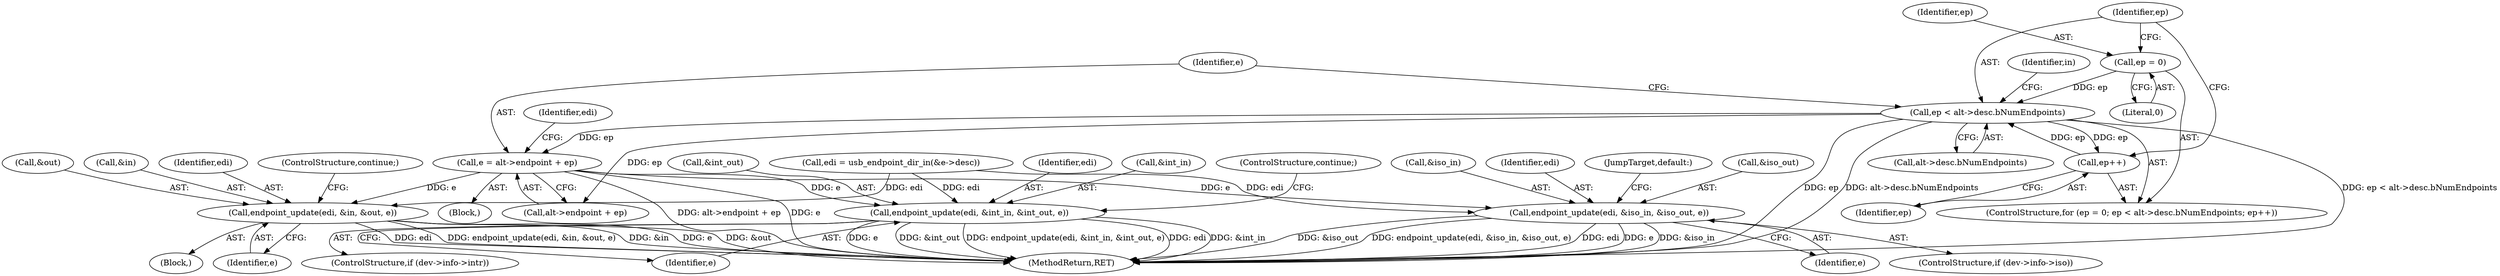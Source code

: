 digraph "0_linux_7c80f9e4a588f1925b07134bb2e3689335f6c6d8@integer" {
"1000179" [label="(Call,e = alt->endpoint + ep)"];
"1000167" [label="(Call,ep < alt->desc.bNumEndpoints)"];
"1000174" [label="(Call,ep++)"];
"1000164" [label="(Call,ep = 0)"];
"1000201" [label="(Call,endpoint_update(edi, &in, &out, e))"];
"1000216" [label="(Call,endpoint_update(edi, &int_in, &int_out, e))"];
"1000231" [label="(Call,endpoint_update(edi, &iso_in, &iso_out, e))"];
"1000175" [label="(Identifier,ep)"];
"1000180" [label="(Identifier,e)"];
"1000237" [label="(Identifier,e)"];
"1000168" [label="(Identifier,ep)"];
"1000235" [label="(Call,&iso_out)"];
"1000163" [label="(ControlStructure,for (ep = 0; ep < alt->desc.bNumEndpoints; ep++))"];
"1000186" [label="(Call,edi = usb_endpoint_dir_in(&e->desc))"];
"1000203" [label="(Call,&in)"];
"1000176" [label="(Block,)"];
"1000223" [label="(ControlStructure,continue;)"];
"1000216" [label="(Call,endpoint_update(edi, &int_in, &int_out, e))"];
"1000164" [label="(Call,ep = 0)"];
"1000233" [label="(Call,&iso_in)"];
"1000232" [label="(Identifier,edi)"];
"1000169" [label="(Call,alt->desc.bNumEndpoints)"];
"1000174" [label="(Call,ep++)"];
"1000165" [label="(Identifier,ep)"];
"1000222" [label="(Identifier,e)"];
"1000202" [label="(Identifier,edi)"];
"1000220" [label="(Call,&int_out)"];
"1000429" [label="(MethodReturn,RET)"];
"1000187" [label="(Identifier,edi)"];
"1000207" [label="(Identifier,e)"];
"1000238" [label="(JumpTarget,default:)"];
"1000199" [label="(Block,)"];
"1000225" [label="(ControlStructure,if (dev->info->iso))"];
"1000201" [label="(Call,endpoint_update(edi, &in, &out, e))"];
"1000231" [label="(Call,endpoint_update(edi, &iso_in, &iso_out, e))"];
"1000167" [label="(Call,ep < alt->desc.bNumEndpoints)"];
"1000217" [label="(Identifier,edi)"];
"1000166" [label="(Literal,0)"];
"1000243" [label="(Identifier,in)"];
"1000181" [label="(Call,alt->endpoint + ep)"];
"1000208" [label="(ControlStructure,continue;)"];
"1000218" [label="(Call,&int_in)"];
"1000179" [label="(Call,e = alt->endpoint + ep)"];
"1000205" [label="(Call,&out)"];
"1000210" [label="(ControlStructure,if (dev->info->intr))"];
"1000179" -> "1000176"  [label="AST: "];
"1000179" -> "1000181"  [label="CFG: "];
"1000180" -> "1000179"  [label="AST: "];
"1000181" -> "1000179"  [label="AST: "];
"1000187" -> "1000179"  [label="CFG: "];
"1000179" -> "1000429"  [label="DDG: alt->endpoint + ep"];
"1000179" -> "1000429"  [label="DDG: e"];
"1000167" -> "1000179"  [label="DDG: ep"];
"1000179" -> "1000201"  [label="DDG: e"];
"1000179" -> "1000216"  [label="DDG: e"];
"1000179" -> "1000231"  [label="DDG: e"];
"1000167" -> "1000163"  [label="AST: "];
"1000167" -> "1000169"  [label="CFG: "];
"1000168" -> "1000167"  [label="AST: "];
"1000169" -> "1000167"  [label="AST: "];
"1000180" -> "1000167"  [label="CFG: "];
"1000243" -> "1000167"  [label="CFG: "];
"1000167" -> "1000429"  [label="DDG: ep"];
"1000167" -> "1000429"  [label="DDG: alt->desc.bNumEndpoints"];
"1000167" -> "1000429"  [label="DDG: ep < alt->desc.bNumEndpoints"];
"1000174" -> "1000167"  [label="DDG: ep"];
"1000164" -> "1000167"  [label="DDG: ep"];
"1000167" -> "1000174"  [label="DDG: ep"];
"1000167" -> "1000181"  [label="DDG: ep"];
"1000174" -> "1000163"  [label="AST: "];
"1000174" -> "1000175"  [label="CFG: "];
"1000175" -> "1000174"  [label="AST: "];
"1000168" -> "1000174"  [label="CFG: "];
"1000164" -> "1000163"  [label="AST: "];
"1000164" -> "1000166"  [label="CFG: "];
"1000165" -> "1000164"  [label="AST: "];
"1000166" -> "1000164"  [label="AST: "];
"1000168" -> "1000164"  [label="CFG: "];
"1000201" -> "1000199"  [label="AST: "];
"1000201" -> "1000207"  [label="CFG: "];
"1000202" -> "1000201"  [label="AST: "];
"1000203" -> "1000201"  [label="AST: "];
"1000205" -> "1000201"  [label="AST: "];
"1000207" -> "1000201"  [label="AST: "];
"1000208" -> "1000201"  [label="CFG: "];
"1000201" -> "1000429"  [label="DDG: endpoint_update(edi, &in, &out, e)"];
"1000201" -> "1000429"  [label="DDG: &in"];
"1000201" -> "1000429"  [label="DDG: e"];
"1000201" -> "1000429"  [label="DDG: &out"];
"1000201" -> "1000429"  [label="DDG: edi"];
"1000186" -> "1000201"  [label="DDG: edi"];
"1000216" -> "1000210"  [label="AST: "];
"1000216" -> "1000222"  [label="CFG: "];
"1000217" -> "1000216"  [label="AST: "];
"1000218" -> "1000216"  [label="AST: "];
"1000220" -> "1000216"  [label="AST: "];
"1000222" -> "1000216"  [label="AST: "];
"1000223" -> "1000216"  [label="CFG: "];
"1000216" -> "1000429"  [label="DDG: endpoint_update(edi, &int_in, &int_out, e)"];
"1000216" -> "1000429"  [label="DDG: edi"];
"1000216" -> "1000429"  [label="DDG: &int_in"];
"1000216" -> "1000429"  [label="DDG: e"];
"1000216" -> "1000429"  [label="DDG: &int_out"];
"1000186" -> "1000216"  [label="DDG: edi"];
"1000231" -> "1000225"  [label="AST: "];
"1000231" -> "1000237"  [label="CFG: "];
"1000232" -> "1000231"  [label="AST: "];
"1000233" -> "1000231"  [label="AST: "];
"1000235" -> "1000231"  [label="AST: "];
"1000237" -> "1000231"  [label="AST: "];
"1000238" -> "1000231"  [label="CFG: "];
"1000231" -> "1000429"  [label="DDG: e"];
"1000231" -> "1000429"  [label="DDG: &iso_in"];
"1000231" -> "1000429"  [label="DDG: &iso_out"];
"1000231" -> "1000429"  [label="DDG: endpoint_update(edi, &iso_in, &iso_out, e)"];
"1000231" -> "1000429"  [label="DDG: edi"];
"1000186" -> "1000231"  [label="DDG: edi"];
}
